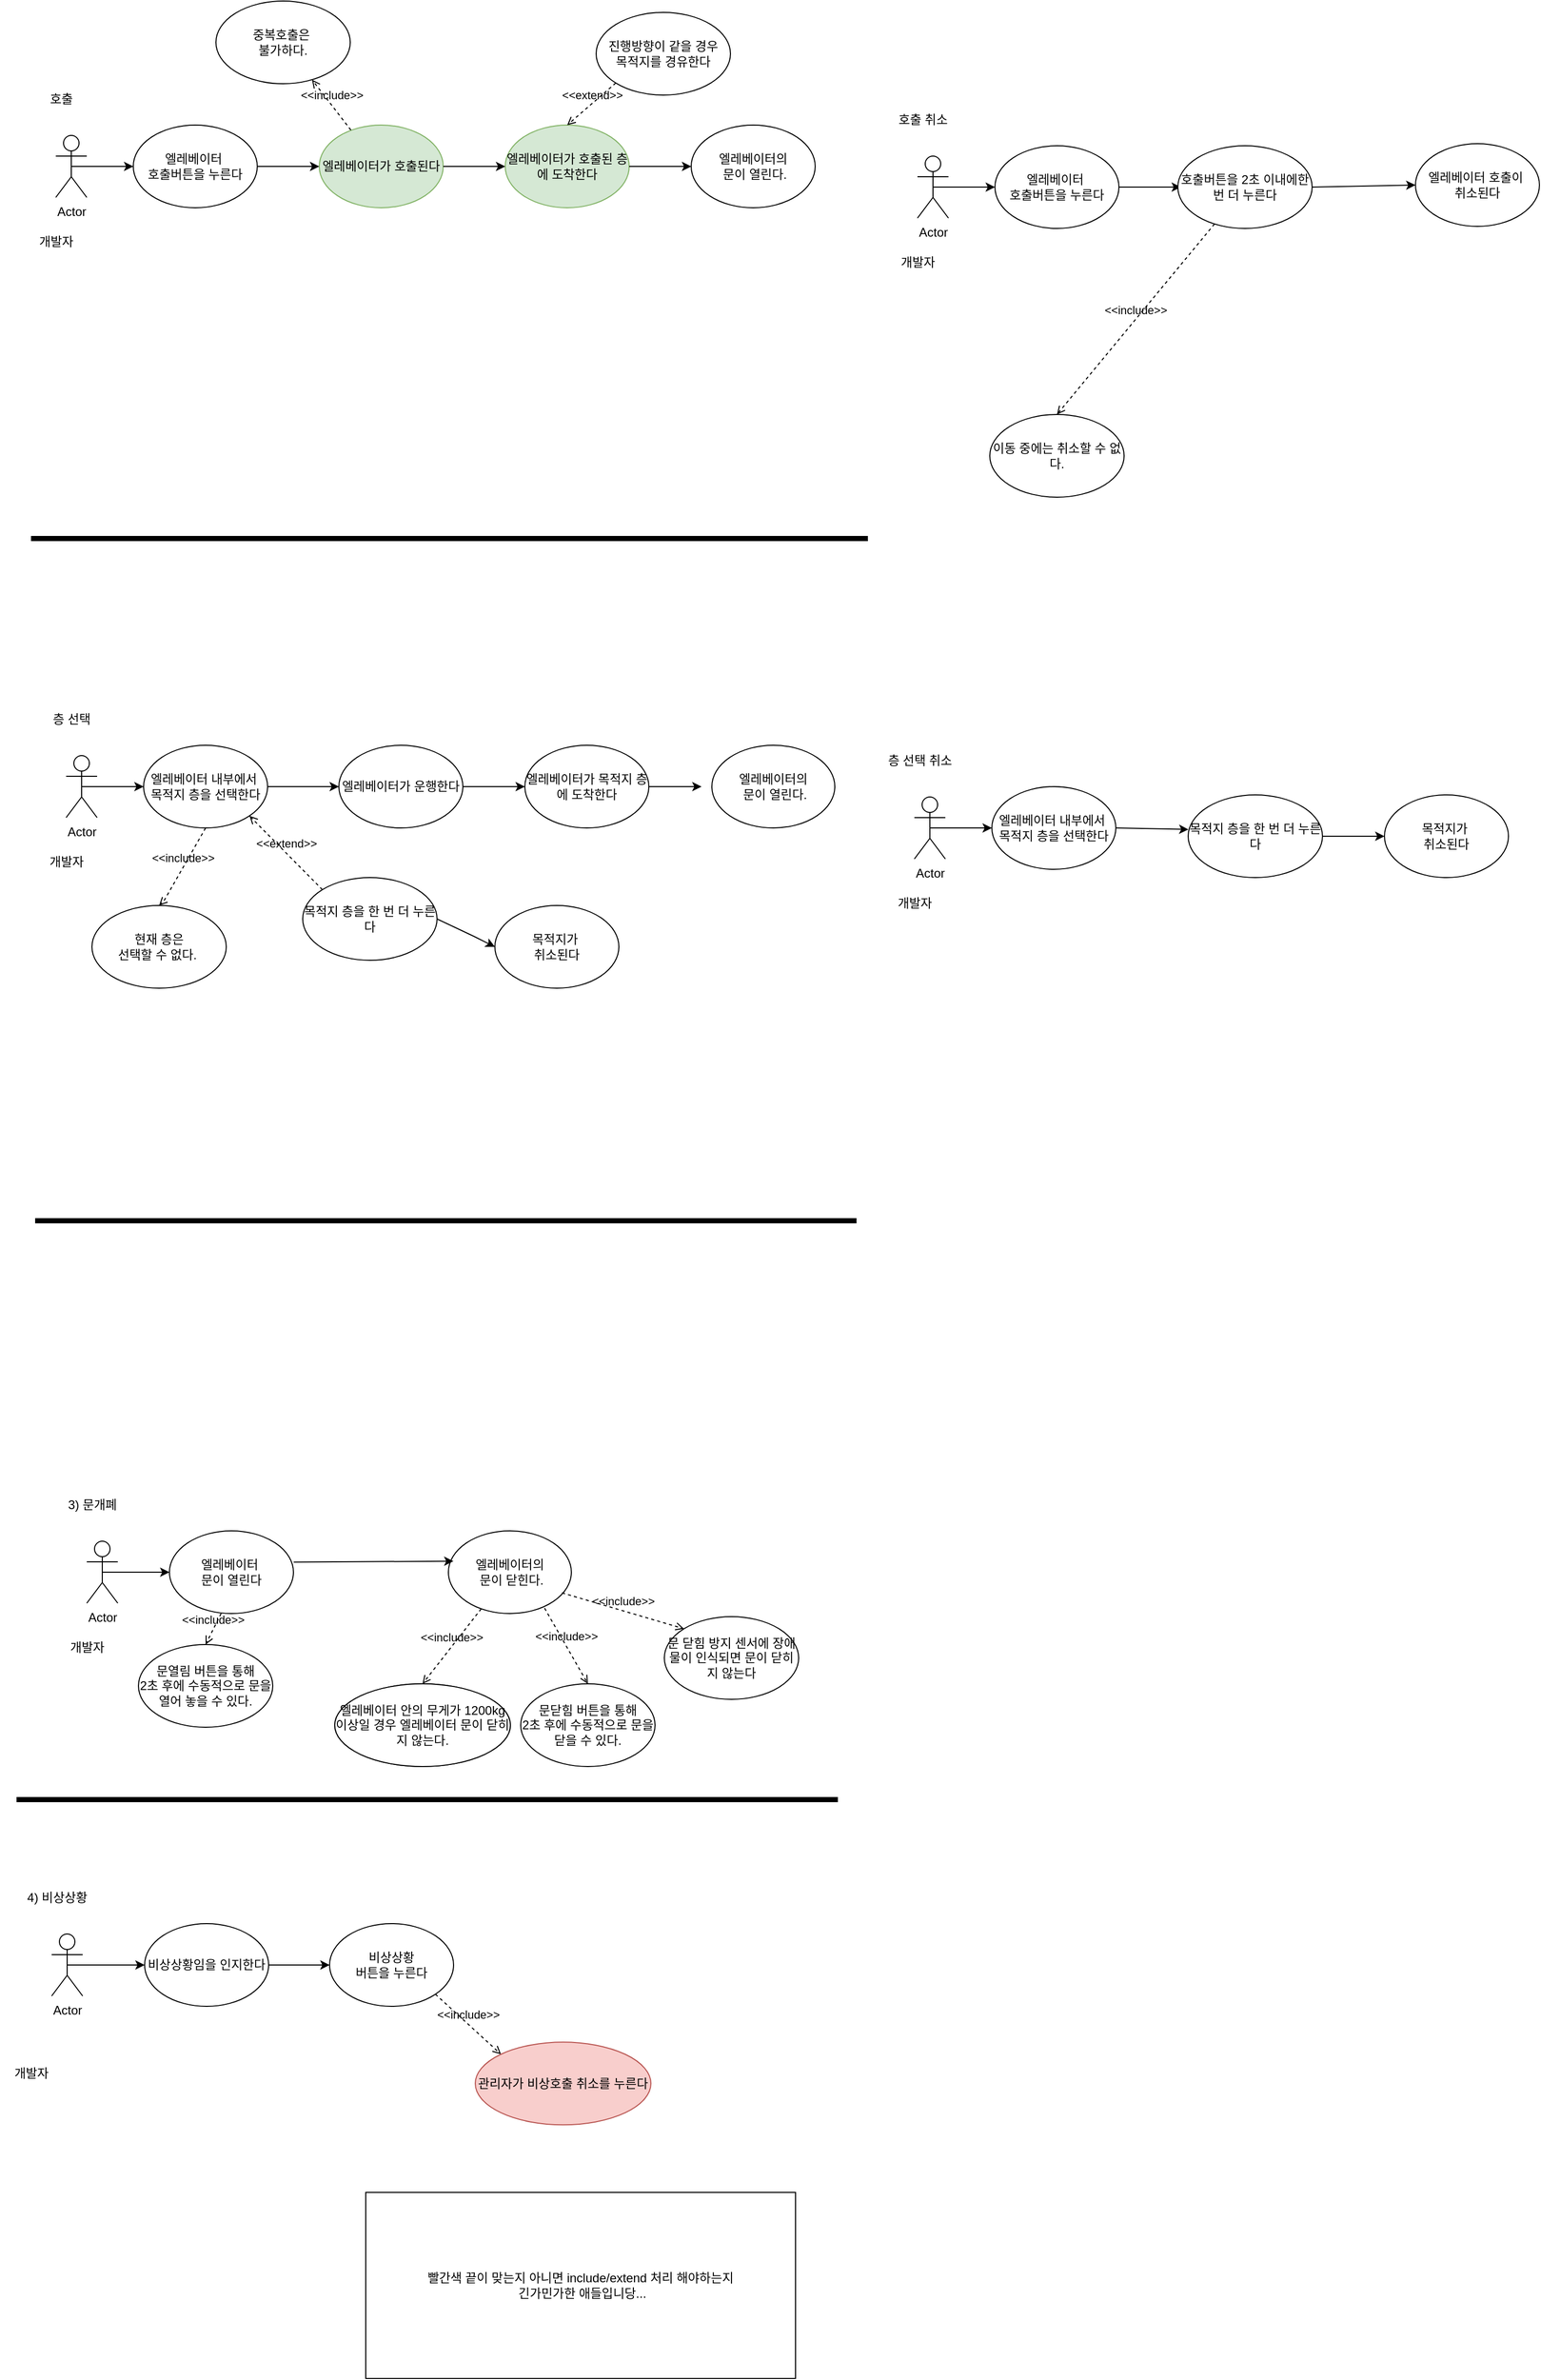 <mxfile version="22.0.8" type="github">
  <diagram id="w0qpV2vSeM4WsdXuYDvo" name="페이지-2">
    <mxGraphModel dx="1755" dy="2201" grid="1" gridSize="10" guides="1" tooltips="1" connect="1" arrows="1" fold="1" page="1" pageScale="1" pageWidth="827" pageHeight="1169" math="0" shadow="0">
      <root>
        <mxCell id="0" />
        <mxCell id="1" parent="0" />
        <mxCell id="iUZAVGl8YqMpMWCNluIf-1" value="Actor" style="shape=umlActor;verticalLabelPosition=bottom;verticalAlign=top;html=1;outlineConnect=0;" parent="1" vertex="1">
          <mxGeometry x="50" y="1630" width="30" height="60" as="geometry" />
        </mxCell>
        <mxCell id="iUZAVGl8YqMpMWCNluIf-4" value="4) 비상상황" style="text;html=1;align=center;verticalAlign=middle;resizable=0;points=[];autosize=1;strokeColor=none;fillColor=none;" parent="1" vertex="1">
          <mxGeometry x="10" y="1580" width="90" height="30" as="geometry" />
        </mxCell>
        <mxCell id="BI4sslR2PnjQIPCocXP0-3" value="개발자" style="text;html=1;align=center;verticalAlign=middle;resizable=0;points=[];autosize=1;strokeColor=none;fillColor=none;" parent="1" vertex="1">
          <mxGeometry y="1750" width="60" height="30" as="geometry" />
        </mxCell>
        <mxCell id="BI4sslR2PnjQIPCocXP0-4" value="Actor" style="shape=umlActor;verticalLabelPosition=bottom;verticalAlign=top;html=1;outlineConnect=0;" parent="1" vertex="1">
          <mxGeometry x="54" y="-110" width="30" height="60" as="geometry" />
        </mxCell>
        <mxCell id="BI4sslR2PnjQIPCocXP0-5" value="호출" style="text;html=1;align=center;verticalAlign=middle;resizable=0;points=[];autosize=1;strokeColor=none;fillColor=none;" parent="1" vertex="1">
          <mxGeometry x="34" y="-160" width="50" height="30" as="geometry" />
        </mxCell>
        <mxCell id="BI4sslR2PnjQIPCocXP0-6" value="개발자" style="text;html=1;align=center;verticalAlign=middle;resizable=0;points=[];autosize=1;strokeColor=none;fillColor=none;" parent="1" vertex="1">
          <mxGeometry x="24" y="-22" width="60" height="30" as="geometry" />
        </mxCell>
        <mxCell id="BI4sslR2PnjQIPCocXP0-7" value="Actor" style="shape=umlActor;verticalLabelPosition=bottom;verticalAlign=top;html=1;outlineConnect=0;" parent="1" vertex="1">
          <mxGeometry x="64" y="490" width="30" height="60" as="geometry" />
        </mxCell>
        <mxCell id="BI4sslR2PnjQIPCocXP0-8" value="층 선택" style="text;html=1;align=center;verticalAlign=middle;resizable=0;points=[];autosize=1;strokeColor=none;fillColor=none;" parent="1" vertex="1">
          <mxGeometry x="39" y="440" width="60" height="30" as="geometry" />
        </mxCell>
        <mxCell id="BI4sslR2PnjQIPCocXP0-9" value="개발자" style="text;html=1;align=center;verticalAlign=middle;resizable=0;points=[];autosize=1;strokeColor=none;fillColor=none;" parent="1" vertex="1">
          <mxGeometry x="34" y="578" width="60" height="30" as="geometry" />
        </mxCell>
        <mxCell id="BI4sslR2PnjQIPCocXP0-19" value="Actor" style="shape=umlActor;verticalLabelPosition=bottom;verticalAlign=top;html=1;outlineConnect=0;" parent="1" vertex="1">
          <mxGeometry x="84" y="1250" width="30" height="60" as="geometry" />
        </mxCell>
        <mxCell id="BI4sslR2PnjQIPCocXP0-20" value="3) 문개폐" style="text;html=1;align=center;verticalAlign=middle;resizable=0;points=[];autosize=1;strokeColor=none;fillColor=none;" parent="1" vertex="1">
          <mxGeometry x="54" y="1200" width="70" height="30" as="geometry" />
        </mxCell>
        <mxCell id="BI4sslR2PnjQIPCocXP0-21" value="개발자" style="text;html=1;align=center;verticalAlign=middle;resizable=0;points=[];autosize=1;strokeColor=none;fillColor=none;" parent="1" vertex="1">
          <mxGeometry x="54" y="1338" width="60" height="30" as="geometry" />
        </mxCell>
        <mxCell id="BI4sslR2PnjQIPCocXP0-22" value="엘레베이터&amp;nbsp;&lt;br&gt;호출버튼을 누른다" style="ellipse;whiteSpace=wrap;html=1;" parent="1" vertex="1">
          <mxGeometry x="129" y="-120" width="120" height="80" as="geometry" />
        </mxCell>
        <mxCell id="BI4sslR2PnjQIPCocXP0-23" value="" style="endArrow=classic;html=1;rounded=0;exitX=0.5;exitY=0.5;exitDx=0;exitDy=0;exitPerimeter=0;entryX=0;entryY=0.5;entryDx=0;entryDy=0;" parent="1" source="BI4sslR2PnjQIPCocXP0-4" target="BI4sslR2PnjQIPCocXP0-22" edge="1">
          <mxGeometry width="50" height="50" relative="1" as="geometry">
            <mxPoint x="389" y="240" as="sourcePoint" />
            <mxPoint x="439" y="190" as="targetPoint" />
          </mxGeometry>
        </mxCell>
        <mxCell id="BI4sslR2PnjQIPCocXP0-24" value="엘레베이터가 호출된다" style="ellipse;whiteSpace=wrap;html=1;fillColor=#d5e8d4;strokeColor=#82b366;" parent="1" vertex="1">
          <mxGeometry x="309" y="-120" width="120" height="80" as="geometry" />
        </mxCell>
        <mxCell id="BI4sslR2PnjQIPCocXP0-25" value="" style="endArrow=classic;html=1;rounded=0;entryX=0;entryY=0.5;entryDx=0;entryDy=0;exitX=1;exitY=0.5;exitDx=0;exitDy=0;" parent="1" source="BI4sslR2PnjQIPCocXP0-22" target="BI4sslR2PnjQIPCocXP0-24" edge="1">
          <mxGeometry width="50" height="50" relative="1" as="geometry">
            <mxPoint x="249" y="-80" as="sourcePoint" />
            <mxPoint x="619" y="190" as="targetPoint" />
          </mxGeometry>
        </mxCell>
        <mxCell id="BI4sslR2PnjQIPCocXP0-26" value="엘레베이터가 호출된 층에 도착한다" style="ellipse;whiteSpace=wrap;html=1;fillColor=#d5e8d4;strokeColor=#82b366;" parent="1" vertex="1">
          <mxGeometry x="489" y="-120" width="120" height="80" as="geometry" />
        </mxCell>
        <mxCell id="BI4sslR2PnjQIPCocXP0-27" value="" style="endArrow=classic;html=1;rounded=0;entryX=0;entryY=0.5;entryDx=0;entryDy=0;exitX=1;exitY=0.5;exitDx=0;exitDy=0;" parent="1" source="BI4sslR2PnjQIPCocXP0-24" target="BI4sslR2PnjQIPCocXP0-26" edge="1">
          <mxGeometry width="50" height="50" relative="1" as="geometry">
            <mxPoint x="429" y="-80" as="sourcePoint" />
            <mxPoint x="799" y="190" as="targetPoint" />
          </mxGeometry>
        </mxCell>
        <mxCell id="BI4sslR2PnjQIPCocXP0-28" value="엘레베이터의&lt;br&gt;&amp;nbsp;문이 열린다." style="ellipse;whiteSpace=wrap;html=1;" parent="1" vertex="1">
          <mxGeometry x="669" y="-120" width="120" height="80" as="geometry" />
        </mxCell>
        <mxCell id="BI4sslR2PnjQIPCocXP0-29" value="" style="endArrow=classic;html=1;rounded=0;entryX=0;entryY=0.5;entryDx=0;entryDy=0;exitX=1;exitY=0.5;exitDx=0;exitDy=0;" parent="1" source="BI4sslR2PnjQIPCocXP0-26" target="BI4sslR2PnjQIPCocXP0-28" edge="1">
          <mxGeometry width="50" height="50" relative="1" as="geometry">
            <mxPoint x="609" y="-80" as="sourcePoint" />
            <mxPoint x="979" y="190" as="targetPoint" />
          </mxGeometry>
        </mxCell>
        <mxCell id="BI4sslR2PnjQIPCocXP0-34" value="엘레베이터 내부에서&amp;nbsp;&lt;br&gt;목적지 층을 선택한다" style="ellipse;whiteSpace=wrap;html=1;" parent="1" vertex="1">
          <mxGeometry x="139" y="480" width="120" height="80" as="geometry" />
        </mxCell>
        <mxCell id="BI4sslR2PnjQIPCocXP0-35" value="" style="endArrow=classic;html=1;rounded=0;entryX=0;entryY=0.5;entryDx=0;entryDy=0;exitX=0.5;exitY=0.5;exitDx=0;exitDy=0;exitPerimeter=0;" parent="1" source="BI4sslR2PnjQIPCocXP0-7" target="BI4sslR2PnjQIPCocXP0-34" edge="1">
          <mxGeometry width="50" height="50" relative="1" as="geometry">
            <mxPoint x="79" y="520" as="sourcePoint" />
            <mxPoint x="449" y="790" as="targetPoint" />
          </mxGeometry>
        </mxCell>
        <mxCell id="BI4sslR2PnjQIPCocXP0-36" value="엘레베이터&amp;nbsp;&lt;br&gt;문이 열린다" style="ellipse;whiteSpace=wrap;html=1;" parent="1" vertex="1">
          <mxGeometry x="164" y="1240" width="120" height="80" as="geometry" />
        </mxCell>
        <mxCell id="BI4sslR2PnjQIPCocXP0-37" value="" style="endArrow=classic;html=1;rounded=0;exitX=0.5;exitY=0.5;exitDx=0;exitDy=0;exitPerimeter=0;entryX=0;entryY=0.5;entryDx=0;entryDy=0;" parent="1" source="BI4sslR2PnjQIPCocXP0-19" target="BI4sslR2PnjQIPCocXP0-36" edge="1">
          <mxGeometry width="50" height="50" relative="1" as="geometry">
            <mxPoint x="104" y="1280" as="sourcePoint" />
            <mxPoint x="474" y="1550" as="targetPoint" />
          </mxGeometry>
        </mxCell>
        <mxCell id="BI4sslR2PnjQIPCocXP0-38" value="비상상황임을 인지한다" style="ellipse;whiteSpace=wrap;html=1;container=1;" parent="1" vertex="1">
          <mxGeometry x="140" y="1620" width="120" height="80" as="geometry">
            <mxRectangle x="120" y="1210" width="160" height="30" as="alternateBounds" />
          </mxGeometry>
        </mxCell>
        <mxCell id="BI4sslR2PnjQIPCocXP0-39" value="" style="endArrow=classic;html=1;rounded=0;exitX=0.5;exitY=0.5;exitDx=0;exitDy=0;exitPerimeter=0;entryX=0;entryY=0.5;entryDx=0;entryDy=0;" parent="1" source="iUZAVGl8YqMpMWCNluIf-1" target="BI4sslR2PnjQIPCocXP0-38" edge="1">
          <mxGeometry width="50" height="50" relative="1" as="geometry">
            <mxPoint x="70" y="1660" as="sourcePoint" />
            <mxPoint x="440" y="1930" as="targetPoint" />
          </mxGeometry>
        </mxCell>
        <mxCell id="BI4sslR2PnjQIPCocXP0-40" value="&amp;lt;&amp;lt;include&amp;gt;&amp;gt;" style="html=1;verticalAlign=bottom;labelBackgroundColor=none;endArrow=open;endFill=0;dashed=1;rounded=0;exitX=0.5;exitY=1;exitDx=0;exitDy=0;entryX=0.5;entryY=0;entryDx=0;entryDy=0;" parent="1" source="BI4sslR2PnjQIPCocXP0-34" target="BI4sslR2PnjQIPCocXP0-41" edge="1">
          <mxGeometry width="160" relative="1" as="geometry">
            <mxPoint x="349" y="590" as="sourcePoint" />
            <mxPoint x="269" y="590" as="targetPoint" />
            <Array as="points">
              <mxPoint x="159" y="630" />
            </Array>
          </mxGeometry>
        </mxCell>
        <mxCell id="BI4sslR2PnjQIPCocXP0-41" value="현재 층은 &lt;br&gt;선택할 수 없다.&amp;nbsp;" style="ellipse;whiteSpace=wrap;html=1;" parent="1" vertex="1">
          <mxGeometry x="89" y="635" width="130" height="80" as="geometry" />
        </mxCell>
        <mxCell id="BI4sslR2PnjQIPCocXP0-44" value="&amp;lt;&amp;lt;extend&amp;gt;&amp;gt;" style="html=1;verticalAlign=bottom;labelBackgroundColor=none;endArrow=open;endFill=0;dashed=1;rounded=0;exitX=0;exitY=0;exitDx=0;exitDy=0;entryX=1;entryY=1;entryDx=0;entryDy=0;" parent="1" source="BI4sslR2PnjQIPCocXP0-45" target="BI4sslR2PnjQIPCocXP0-34" edge="1">
          <mxGeometry width="160" relative="1" as="geometry">
            <mxPoint x="577" y="831" as="sourcePoint" />
            <mxPoint x="469" y="560" as="targetPoint" />
          </mxGeometry>
        </mxCell>
        <mxCell id="BI4sslR2PnjQIPCocXP0-45" value="목적지 층을 한 번 더 누른다" style="ellipse;whiteSpace=wrap;html=1;" parent="1" vertex="1">
          <mxGeometry x="293" y="608" width="130" height="80" as="geometry" />
        </mxCell>
        <mxCell id="BI4sslR2PnjQIPCocXP0-46" value="목적지가&amp;nbsp;&lt;br&gt;취소된다" style="ellipse;whiteSpace=wrap;html=1;" parent="1" vertex="1">
          <mxGeometry x="479" y="635" width="120" height="80" as="geometry" />
        </mxCell>
        <mxCell id="BI4sslR2PnjQIPCocXP0-47" value="" style="endArrow=classic;html=1;rounded=0;entryX=0;entryY=0.5;entryDx=0;entryDy=0;exitX=1;exitY=0.5;exitDx=0;exitDy=0;" parent="1" source="BI4sslR2PnjQIPCocXP0-45" target="BI4sslR2PnjQIPCocXP0-46" edge="1">
          <mxGeometry width="50" height="50" relative="1" as="geometry">
            <mxPoint x="429" y="645" as="sourcePoint" />
            <mxPoint x="789" y="915" as="targetPoint" />
            <Array as="points">
              <mxPoint x="459" y="665" />
            </Array>
          </mxGeometry>
        </mxCell>
        <mxCell id="BI4sslR2PnjQIPCocXP0-53" value="엘레베이터가 운행한다" style="ellipse;whiteSpace=wrap;html=1;" parent="1" vertex="1">
          <mxGeometry x="328" y="480" width="120" height="80" as="geometry" />
        </mxCell>
        <mxCell id="BI4sslR2PnjQIPCocXP0-54" value="" style="endArrow=classic;html=1;rounded=0;entryX=0;entryY=0.5;entryDx=0;entryDy=0;" parent="1" source="BI4sslR2PnjQIPCocXP0-34" target="BI4sslR2PnjQIPCocXP0-53" edge="1">
          <mxGeometry width="50" height="50" relative="1" as="geometry">
            <mxPoint x="268" y="520" as="sourcePoint" />
            <mxPoint x="638" y="790" as="targetPoint" />
          </mxGeometry>
        </mxCell>
        <mxCell id="BI4sslR2PnjQIPCocXP0-55" value="엘레베이터가 목적지 층에 도착한다" style="ellipse;whiteSpace=wrap;html=1;" parent="1" vertex="1">
          <mxGeometry x="508" y="480" width="120" height="80" as="geometry" />
        </mxCell>
        <mxCell id="BI4sslR2PnjQIPCocXP0-56" value="" style="endArrow=classic;html=1;rounded=0;entryX=0;entryY=0.5;entryDx=0;entryDy=0;" parent="1" source="BI4sslR2PnjQIPCocXP0-53" target="BI4sslR2PnjQIPCocXP0-55" edge="1">
          <mxGeometry width="50" height="50" relative="1" as="geometry">
            <mxPoint x="449" y="520" as="sourcePoint" />
            <mxPoint x="818" y="790" as="targetPoint" />
          </mxGeometry>
        </mxCell>
        <mxCell id="BI4sslR2PnjQIPCocXP0-57" value="엘레베이터의&lt;br&gt;&amp;nbsp;문이 열린다." style="ellipse;whiteSpace=wrap;html=1;" parent="1" vertex="1">
          <mxGeometry x="689" y="480" width="119" height="80" as="geometry" />
        </mxCell>
        <mxCell id="BI4sslR2PnjQIPCocXP0-58" value="" style="endArrow=classic;html=1;rounded=0;exitX=1;exitY=0.5;exitDx=0;exitDy=0;" parent="1" source="BI4sslR2PnjQIPCocXP0-55" edge="1">
          <mxGeometry width="50" height="50" relative="1" as="geometry">
            <mxPoint x="628" y="530" as="sourcePoint" />
            <mxPoint x="679" y="520" as="targetPoint" />
          </mxGeometry>
        </mxCell>
        <mxCell id="BI4sslR2PnjQIPCocXP0-59" value="" style="endArrow=none;html=1;rounded=0;strokeWidth=5;" parent="1" edge="1">
          <mxGeometry width="50" height="50" relative="1" as="geometry">
            <mxPoint x="34" y="940" as="sourcePoint" />
            <mxPoint x="829" y="940" as="targetPoint" />
          </mxGeometry>
        </mxCell>
        <mxCell id="BI4sslR2PnjQIPCocXP0-60" value="" style="endArrow=none;html=1;rounded=0;strokeWidth=5;" parent="1" edge="1">
          <mxGeometry width="50" height="50" relative="1" as="geometry">
            <mxPoint x="30" y="280" as="sourcePoint" />
            <mxPoint x="840" y="280" as="targetPoint" />
          </mxGeometry>
        </mxCell>
        <mxCell id="BI4sslR2PnjQIPCocXP0-63" value="엘레베이터의&lt;br&gt;&amp;nbsp;문이 닫힌다." style="ellipse;whiteSpace=wrap;html=1;" parent="1" vertex="1">
          <mxGeometry x="434" y="1240" width="119" height="80" as="geometry" />
        </mxCell>
        <mxCell id="BI4sslR2PnjQIPCocXP0-64" value="" style="endArrow=classic;html=1;rounded=0;exitX=1.002;exitY=0.378;exitDx=0;exitDy=0;exitPerimeter=0;entryX=0.041;entryY=0.367;entryDx=0;entryDy=0;entryPerimeter=0;" parent="1" source="BI4sslR2PnjQIPCocXP0-36" target="BI4sslR2PnjQIPCocXP0-63" edge="1">
          <mxGeometry width="50" height="50" relative="1" as="geometry">
            <mxPoint x="463" y="1280" as="sourcePoint" />
            <mxPoint x="514.5" y="1260" as="targetPoint" />
          </mxGeometry>
        </mxCell>
        <mxCell id="BI4sslR2PnjQIPCocXP0-67" value="&amp;lt;&amp;lt;include&amp;gt;&amp;gt;" style="html=1;verticalAlign=bottom;labelBackgroundColor=none;endArrow=open;endFill=0;dashed=1;rounded=0;entryX=0.5;entryY=0;entryDx=0;entryDy=0;" parent="1" source="BI4sslR2PnjQIPCocXP0-63" target="BI4sslR2PnjQIPCocXP0-68" edge="1">
          <mxGeometry width="160" relative="1" as="geometry">
            <mxPoint x="56" y="1347" as="sourcePoint" />
            <mxPoint x="154" y="1370" as="targetPoint" />
          </mxGeometry>
        </mxCell>
        <mxCell id="BI4sslR2PnjQIPCocXP0-68" value="엘레베이터 안의 무게가 1200kg 이상일 경우 엘레베이터 문이 닫히지 않는다." style="ellipse;whiteSpace=wrap;html=1;" parent="1" vertex="1">
          <mxGeometry x="324" y="1388" width="170" height="80" as="geometry" />
        </mxCell>
        <mxCell id="BI4sslR2PnjQIPCocXP0-69" value="" style="endArrow=none;html=1;rounded=0;strokeWidth=5;" parent="1" edge="1">
          <mxGeometry width="50" height="50" relative="1" as="geometry">
            <mxPoint x="16" y="1500" as="sourcePoint" />
            <mxPoint x="811" y="1500" as="targetPoint" />
          </mxGeometry>
        </mxCell>
        <mxCell id="BI4sslR2PnjQIPCocXP0-70" value="&amp;lt;&amp;lt;include&amp;gt;&amp;gt;" style="html=1;verticalAlign=bottom;labelBackgroundColor=none;endArrow=open;endFill=0;dashed=1;rounded=0;exitX=0.782;exitY=0.935;exitDx=0;exitDy=0;entryX=0.5;entryY=0;entryDx=0;entryDy=0;exitPerimeter=0;" parent="1" source="BI4sslR2PnjQIPCocXP0-63" target="BI4sslR2PnjQIPCocXP0-71" edge="1">
          <mxGeometry width="160" relative="1" as="geometry">
            <mxPoint x="584" y="1350" as="sourcePoint" />
            <mxPoint x="684" y="1360" as="targetPoint" />
            <Array as="points" />
          </mxGeometry>
        </mxCell>
        <mxCell id="BI4sslR2PnjQIPCocXP0-71" value="문닫힘 버튼을 통해&lt;br&gt;2초 후에 수동적으로 문을 닫을 수 있다." style="ellipse;whiteSpace=wrap;html=1;" parent="1" vertex="1">
          <mxGeometry x="504" y="1388" width="130" height="80" as="geometry" />
        </mxCell>
        <mxCell id="BI4sslR2PnjQIPCocXP0-76" value="비상상황&lt;br&gt;버튼을 누른다" style="ellipse;whiteSpace=wrap;html=1;container=1;" parent="1" vertex="1">
          <mxGeometry x="319" y="1620" width="120" height="80" as="geometry">
            <mxRectangle x="319" y="1200" width="120" height="40" as="alternateBounds" />
          </mxGeometry>
        </mxCell>
        <mxCell id="BI4sslR2PnjQIPCocXP0-77" value="" style="endArrow=classic;html=1;rounded=0;entryX=0;entryY=0.5;entryDx=0;entryDy=0;" parent="1" source="BI4sslR2PnjQIPCocXP0-38" target="BI4sslR2PnjQIPCocXP0-76" edge="1">
          <mxGeometry width="50" height="50" relative="1" as="geometry">
            <mxPoint x="245" y="1660" as="sourcePoint" />
            <mxPoint x="620" y="1930" as="targetPoint" />
          </mxGeometry>
        </mxCell>
        <mxCell id="BI4sslR2PnjQIPCocXP0-79" value="&amp;lt;&amp;lt;include&amp;gt;&amp;gt;" style="html=1;verticalAlign=bottom;labelBackgroundColor=none;endArrow=open;endFill=0;dashed=1;rounded=0;exitX=0.575;exitY=1.051;exitDx=0;exitDy=0;entryX=0.5;entryY=0;entryDx=0;entryDy=0;exitPerimeter=0;" parent="1" target="BI4sslR2PnjQIPCocXP0-80" edge="1">
          <mxGeometry width="160" relative="1" as="geometry">
            <mxPoint x="214" y="1320" as="sourcePoint" />
            <mxPoint x="456" y="1326" as="targetPoint" />
            <Array as="points" />
          </mxGeometry>
        </mxCell>
        <mxCell id="BI4sslR2PnjQIPCocXP0-80" value="문열림 버튼을 통해&lt;br&gt;2초 후에 수동적으로 문을 열어 놓을 수 있다." style="ellipse;whiteSpace=wrap;html=1;" parent="1" vertex="1">
          <mxGeometry x="134" y="1350" width="130" height="80" as="geometry" />
        </mxCell>
        <mxCell id="Eb4IQH0eCKcG7H8r5-bc-5" value="&amp;lt;&amp;lt;include&amp;gt;&amp;gt;" style="html=1;verticalAlign=bottom;labelBackgroundColor=none;endArrow=open;endFill=0;dashed=1;rounded=0;entryX=0;entryY=0;entryDx=0;entryDy=0;exitX=1;exitY=1;exitDx=0;exitDy=0;" parent="1" source="BI4sslR2PnjQIPCocXP0-76" target="Eb4IQH0eCKcG7H8r5-bc-6" edge="1">
          <mxGeometry width="160" relative="1" as="geometry">
            <mxPoint x="470" y="1715" as="sourcePoint" />
            <mxPoint x="290" y="1716.66" as="targetPoint" />
          </mxGeometry>
        </mxCell>
        <mxCell id="Eb4IQH0eCKcG7H8r5-bc-6" value="관리자가 비상호출 취소를 누른다" style="ellipse;whiteSpace=wrap;html=1;fillColor=#f8cecc;strokeColor=#b85450;" parent="1" vertex="1">
          <mxGeometry x="460" y="1734.66" width="170" height="80" as="geometry" />
        </mxCell>
        <mxCell id="Eb4IQH0eCKcG7H8r5-bc-7" value="빨간색 끝이 맞는지 아니면 include/extend 처리 해야하는지&lt;br&gt;&amp;nbsp;긴가민가한 애들입니당..." style="rounded=0;whiteSpace=wrap;html=1;" parent="1" vertex="1">
          <mxGeometry x="354" y="1880" width="416" height="180" as="geometry" />
        </mxCell>
        <mxCell id="dQ5gDQTMDjGnMP2RlBHO-2" value="엘레베이터 안의 무게가 1200kg 이상일 경우 엘레베이터 문이 닫히지 않는다." style="ellipse;whiteSpace=wrap;html=1;" parent="1" vertex="1">
          <mxGeometry x="324" y="1388" width="170" height="80" as="geometry" />
        </mxCell>
        <mxCell id="dQ5gDQTMDjGnMP2RlBHO-3" value="&amp;lt;&amp;lt;include&amp;gt;&amp;gt;" style="html=1;verticalAlign=bottom;labelBackgroundColor=none;endArrow=open;endFill=0;dashed=1;rounded=0;exitX=0.924;exitY=0.75;exitDx=0;exitDy=0;entryX=0;entryY=0;entryDx=0;entryDy=0;exitPerimeter=0;" parent="1" source="BI4sslR2PnjQIPCocXP0-63" target="dQ5gDQTMDjGnMP2RlBHO-4" edge="1">
          <mxGeometry width="160" relative="1" as="geometry">
            <mxPoint x="666" y="1250" as="sourcePoint" />
            <mxPoint x="823" y="1295" as="targetPoint" />
            <Array as="points" />
          </mxGeometry>
        </mxCell>
        <mxCell id="dQ5gDQTMDjGnMP2RlBHO-4" value="문 닫힘 방지 센서에 장애물이 인식되면 문이 닫히지 않는다" style="ellipse;whiteSpace=wrap;html=1;" parent="1" vertex="1">
          <mxGeometry x="643" y="1323" width="130" height="80" as="geometry" />
        </mxCell>
        <mxCell id="dQ5gDQTMDjGnMP2RlBHO-5" value="&amp;lt;&amp;lt;extend&amp;gt;&amp;gt;" style="html=1;verticalAlign=bottom;labelBackgroundColor=none;endArrow=open;endFill=0;dashed=1;rounded=0;exitX=0;exitY=1;exitDx=0;exitDy=0;entryX=0.5;entryY=0;entryDx=0;entryDy=0;" parent="1" source="dQ5gDQTMDjGnMP2RlBHO-6" target="BI4sslR2PnjQIPCocXP0-26" edge="1">
          <mxGeometry width="160" relative="1" as="geometry">
            <mxPoint x="657" y="21" as="sourcePoint" />
            <mxPoint x="549" y="-250" as="targetPoint" />
          </mxGeometry>
        </mxCell>
        <mxCell id="dQ5gDQTMDjGnMP2RlBHO-6" value="진행방향이 같을 경우&lt;br&gt;목적지를 경유한다" style="ellipse;whiteSpace=wrap;html=1;" parent="1" vertex="1">
          <mxGeometry x="577" y="-229" width="130" height="80" as="geometry" />
        </mxCell>
        <mxCell id="dQ5gDQTMDjGnMP2RlBHO-10" value="중복호출은&amp;nbsp;&lt;br&gt;불가하다." style="ellipse;whiteSpace=wrap;html=1;" parent="1" vertex="1">
          <mxGeometry x="209" y="-240" width="130" height="80" as="geometry" />
        </mxCell>
        <mxCell id="dQ5gDQTMDjGnMP2RlBHO-12" value="&amp;lt;&amp;lt;include&amp;gt;&amp;gt;" style="html=1;verticalAlign=bottom;labelBackgroundColor=none;endArrow=open;endFill=0;dashed=1;rounded=0;exitX=0.255;exitY=0.06;exitDx=0;exitDy=0;exitPerimeter=0;" parent="1" source="BI4sslR2PnjQIPCocXP0-24" target="dQ5gDQTMDjGnMP2RlBHO-10" edge="1">
          <mxGeometry width="160" relative="1" as="geometry">
            <mxPoint x="199" y="260" as="sourcePoint" />
            <mxPoint x="154" y="335" as="targetPoint" />
            <Array as="points" />
          </mxGeometry>
        </mxCell>
        <mxCell id="GkXkpYNnUR_8SivHDrM--4" value="Actor" style="shape=umlActor;verticalLabelPosition=bottom;verticalAlign=top;html=1;outlineConnect=0;" vertex="1" parent="1">
          <mxGeometry x="885" y="530" width="30" height="60" as="geometry" />
        </mxCell>
        <mxCell id="GkXkpYNnUR_8SivHDrM--5" value="층 선택 취소" style="text;html=1;align=center;verticalAlign=middle;resizable=0;points=[];autosize=1;strokeColor=none;fillColor=none;" vertex="1" parent="1">
          <mxGeometry x="845" y="480" width="90" height="30" as="geometry" />
        </mxCell>
        <mxCell id="GkXkpYNnUR_8SivHDrM--6" value="개발자" style="text;html=1;align=center;verticalAlign=middle;resizable=0;points=[];autosize=1;strokeColor=none;fillColor=none;" vertex="1" parent="1">
          <mxGeometry x="855" y="618" width="60" height="30" as="geometry" />
        </mxCell>
        <mxCell id="GkXkpYNnUR_8SivHDrM--7" value="엘레베이터 내부에서&amp;nbsp;&lt;br&gt;목적지 층을 선택한다" style="ellipse;whiteSpace=wrap;html=1;" vertex="1" parent="1">
          <mxGeometry x="960" y="520" width="120" height="80" as="geometry" />
        </mxCell>
        <mxCell id="GkXkpYNnUR_8SivHDrM--8" value="" style="endArrow=classic;html=1;rounded=0;entryX=0;entryY=0.5;entryDx=0;entryDy=0;exitX=0.5;exitY=0.5;exitDx=0;exitDy=0;exitPerimeter=0;" edge="1" parent="1" source="GkXkpYNnUR_8SivHDrM--4" target="GkXkpYNnUR_8SivHDrM--7">
          <mxGeometry width="50" height="50" relative="1" as="geometry">
            <mxPoint x="900" y="560" as="sourcePoint" />
            <mxPoint x="1270" y="830" as="targetPoint" />
          </mxGeometry>
        </mxCell>
        <mxCell id="GkXkpYNnUR_8SivHDrM--12" value="목적지 층을 한 번 더 누른다" style="ellipse;whiteSpace=wrap;html=1;" vertex="1" parent="1">
          <mxGeometry x="1150" y="528" width="130" height="80" as="geometry" />
        </mxCell>
        <mxCell id="GkXkpYNnUR_8SivHDrM--13" value="목적지가&amp;nbsp;&lt;br&gt;취소된다" style="ellipse;whiteSpace=wrap;html=1;" vertex="1" parent="1">
          <mxGeometry x="1340" y="528" width="120" height="80" as="geometry" />
        </mxCell>
        <mxCell id="GkXkpYNnUR_8SivHDrM--21" value="" style="endArrow=classic;html=1;rounded=0;exitX=1;exitY=0.5;exitDx=0;exitDy=0;entryX=0;entryY=0.5;entryDx=0;entryDy=0;" edge="1" parent="1" source="GkXkpYNnUR_8SivHDrM--12" target="GkXkpYNnUR_8SivHDrM--13">
          <mxGeometry width="50" height="50" relative="1" as="geometry">
            <mxPoint x="1280" y="560" as="sourcePoint" />
            <mxPoint x="1400" y="562" as="targetPoint" />
          </mxGeometry>
        </mxCell>
        <mxCell id="GkXkpYNnUR_8SivHDrM--22" value="" style="endArrow=classic;html=1;rounded=0;entryX=0.002;entryY=0.418;entryDx=0;entryDy=0;exitX=1;exitY=0.5;exitDx=0;exitDy=0;entryPerimeter=0;" edge="1" parent="1" source="GkXkpYNnUR_8SivHDrM--7" target="GkXkpYNnUR_8SivHDrM--12">
          <mxGeometry width="50" height="50" relative="1" as="geometry">
            <mxPoint x="1090" y="567.5" as="sourcePoint" />
            <mxPoint x="1150" y="567.5" as="targetPoint" />
          </mxGeometry>
        </mxCell>
        <mxCell id="GkXkpYNnUR_8SivHDrM--23" value="Actor" style="shape=umlActor;verticalLabelPosition=bottom;verticalAlign=top;html=1;outlineConnect=0;" vertex="1" parent="1">
          <mxGeometry x="888" y="-90" width="30" height="60" as="geometry" />
        </mxCell>
        <mxCell id="GkXkpYNnUR_8SivHDrM--24" value="호출 취소" style="text;html=1;align=center;verticalAlign=middle;resizable=0;points=[];autosize=1;strokeColor=none;fillColor=none;" vertex="1" parent="1">
          <mxGeometry x="858" y="-140" width="70" height="30" as="geometry" />
        </mxCell>
        <mxCell id="GkXkpYNnUR_8SivHDrM--25" value="개발자" style="text;html=1;align=center;verticalAlign=middle;resizable=0;points=[];autosize=1;strokeColor=none;fillColor=none;" vertex="1" parent="1">
          <mxGeometry x="858" y="-2" width="60" height="30" as="geometry" />
        </mxCell>
        <mxCell id="GkXkpYNnUR_8SivHDrM--26" value="엘레베이터&amp;nbsp;&lt;br&gt;호출버튼을 누른다" style="ellipse;whiteSpace=wrap;html=1;" vertex="1" parent="1">
          <mxGeometry x="963" y="-100" width="120" height="80" as="geometry" />
        </mxCell>
        <mxCell id="GkXkpYNnUR_8SivHDrM--27" value="" style="endArrow=classic;html=1;rounded=0;exitX=0.5;exitY=0.5;exitDx=0;exitDy=0;exitPerimeter=0;entryX=0;entryY=0.5;entryDx=0;entryDy=0;" edge="1" parent="1" source="GkXkpYNnUR_8SivHDrM--23" target="GkXkpYNnUR_8SivHDrM--26">
          <mxGeometry width="50" height="50" relative="1" as="geometry">
            <mxPoint x="1223" y="260" as="sourcePoint" />
            <mxPoint x="1273" y="210" as="targetPoint" />
          </mxGeometry>
        </mxCell>
        <mxCell id="GkXkpYNnUR_8SivHDrM--29" value="" style="endArrow=classic;html=1;rounded=0;entryX=0;entryY=0.5;entryDx=0;entryDy=0;exitX=1;exitY=0.5;exitDx=0;exitDy=0;" edge="1" parent="1" source="GkXkpYNnUR_8SivHDrM--26">
          <mxGeometry width="50" height="50" relative="1" as="geometry">
            <mxPoint x="1083" y="-60" as="sourcePoint" />
            <mxPoint x="1143" y="-60" as="targetPoint" />
          </mxGeometry>
        </mxCell>
        <mxCell id="GkXkpYNnUR_8SivHDrM--35" value="호출버튼을 2초 이내에한 번 더 누른다" style="ellipse;whiteSpace=wrap;html=1;" vertex="1" parent="1">
          <mxGeometry x="1140" y="-100" width="130" height="80" as="geometry" />
        </mxCell>
        <mxCell id="GkXkpYNnUR_8SivHDrM--36" value="엘레베이터 호출이&amp;nbsp;&lt;br&gt;취소된다" style="ellipse;whiteSpace=wrap;html=1;" vertex="1" parent="1">
          <mxGeometry x="1370" y="-102" width="120" height="80" as="geometry" />
        </mxCell>
        <mxCell id="GkXkpYNnUR_8SivHDrM--41" value="" style="endArrow=classic;html=1;rounded=0;entryX=0;entryY=0.5;entryDx=0;entryDy=0;exitX=1;exitY=0.5;exitDx=0;exitDy=0;" edge="1" parent="1" source="GkXkpYNnUR_8SivHDrM--35" target="GkXkpYNnUR_8SivHDrM--36">
          <mxGeometry width="50" height="50" relative="1" as="geometry">
            <mxPoint x="1093" y="-50" as="sourcePoint" />
            <mxPoint x="1153" y="-50" as="targetPoint" />
          </mxGeometry>
        </mxCell>
        <mxCell id="GkXkpYNnUR_8SivHDrM--42" value="&amp;lt;&amp;lt;include&amp;gt;&amp;gt;" style="html=1;verticalAlign=bottom;labelBackgroundColor=none;endArrow=open;endFill=0;dashed=1;rounded=0;entryX=0.5;entryY=0;entryDx=0;entryDy=0;" edge="1" parent="1" source="GkXkpYNnUR_8SivHDrM--35" target="GkXkpYNnUR_8SivHDrM--43">
          <mxGeometry width="160" relative="1" as="geometry">
            <mxPoint x="1164" y="200" as="sourcePoint" />
            <mxPoint x="1204" y="110" as="targetPoint" />
          </mxGeometry>
        </mxCell>
        <mxCell id="GkXkpYNnUR_8SivHDrM--43" value="이동 중에는 취소할 수 없다." style="ellipse;whiteSpace=wrap;html=1;" vertex="1" parent="1">
          <mxGeometry x="958" y="160" width="130" height="80" as="geometry" />
        </mxCell>
      </root>
    </mxGraphModel>
  </diagram>
</mxfile>
